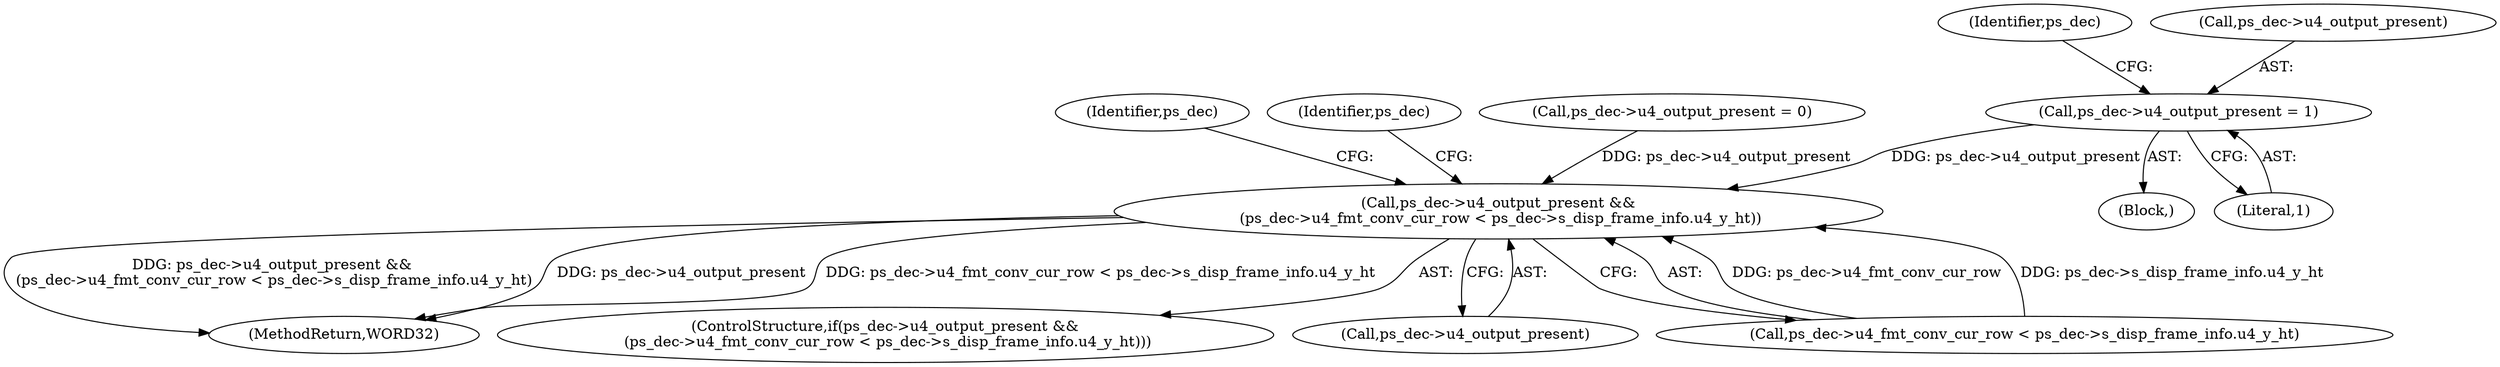 digraph "0_Android_a78887bcffbc2995cf9ed72e0697acf560875e9e@pointer" {
"1002004" [label="(Call,ps_dec->u4_output_present = 1)"];
"1002013" [label="(Call,ps_dec->u4_output_present &&\n (ps_dec->u4_fmt_conv_cur_row < ps_dec->s_disp_frame_info.u4_y_ht))"];
"1002004" [label="(Call,ps_dec->u4_output_present = 1)"];
"1001998" [label="(Block,)"];
"1002129" [label="(MethodReturn,WORD32)"];
"1002012" [label="(ControlStructure,if(ps_dec->u4_output_present &&\n (ps_dec->u4_fmt_conv_cur_row < ps_dec->s_disp_frame_info.u4_y_ht)))"];
"1002029" [label="(Identifier,ps_dec)"];
"1002014" [label="(Call,ps_dec->u4_output_present)"];
"1002010" [label="(Identifier,ps_dec)"];
"1002060" [label="(Identifier,ps_dec)"];
"1000337" [label="(Call,ps_dec->u4_output_present = 0)"];
"1002017" [label="(Call,ps_dec->u4_fmt_conv_cur_row < ps_dec->s_disp_frame_info.u4_y_ht)"];
"1002005" [label="(Call,ps_dec->u4_output_present)"];
"1002013" [label="(Call,ps_dec->u4_output_present &&\n (ps_dec->u4_fmt_conv_cur_row < ps_dec->s_disp_frame_info.u4_y_ht))"];
"1002008" [label="(Literal,1)"];
"1002004" -> "1001998"  [label="AST: "];
"1002004" -> "1002008"  [label="CFG: "];
"1002005" -> "1002004"  [label="AST: "];
"1002008" -> "1002004"  [label="AST: "];
"1002010" -> "1002004"  [label="CFG: "];
"1002004" -> "1002013"  [label="DDG: ps_dec->u4_output_present"];
"1002013" -> "1002012"  [label="AST: "];
"1002013" -> "1002014"  [label="CFG: "];
"1002013" -> "1002017"  [label="CFG: "];
"1002014" -> "1002013"  [label="AST: "];
"1002017" -> "1002013"  [label="AST: "];
"1002029" -> "1002013"  [label="CFG: "];
"1002060" -> "1002013"  [label="CFG: "];
"1002013" -> "1002129"  [label="DDG: ps_dec->u4_output_present &&\n (ps_dec->u4_fmt_conv_cur_row < ps_dec->s_disp_frame_info.u4_y_ht)"];
"1002013" -> "1002129"  [label="DDG: ps_dec->u4_output_present"];
"1002013" -> "1002129"  [label="DDG: ps_dec->u4_fmt_conv_cur_row < ps_dec->s_disp_frame_info.u4_y_ht"];
"1000337" -> "1002013"  [label="DDG: ps_dec->u4_output_present"];
"1002017" -> "1002013"  [label="DDG: ps_dec->u4_fmt_conv_cur_row"];
"1002017" -> "1002013"  [label="DDG: ps_dec->s_disp_frame_info.u4_y_ht"];
}
